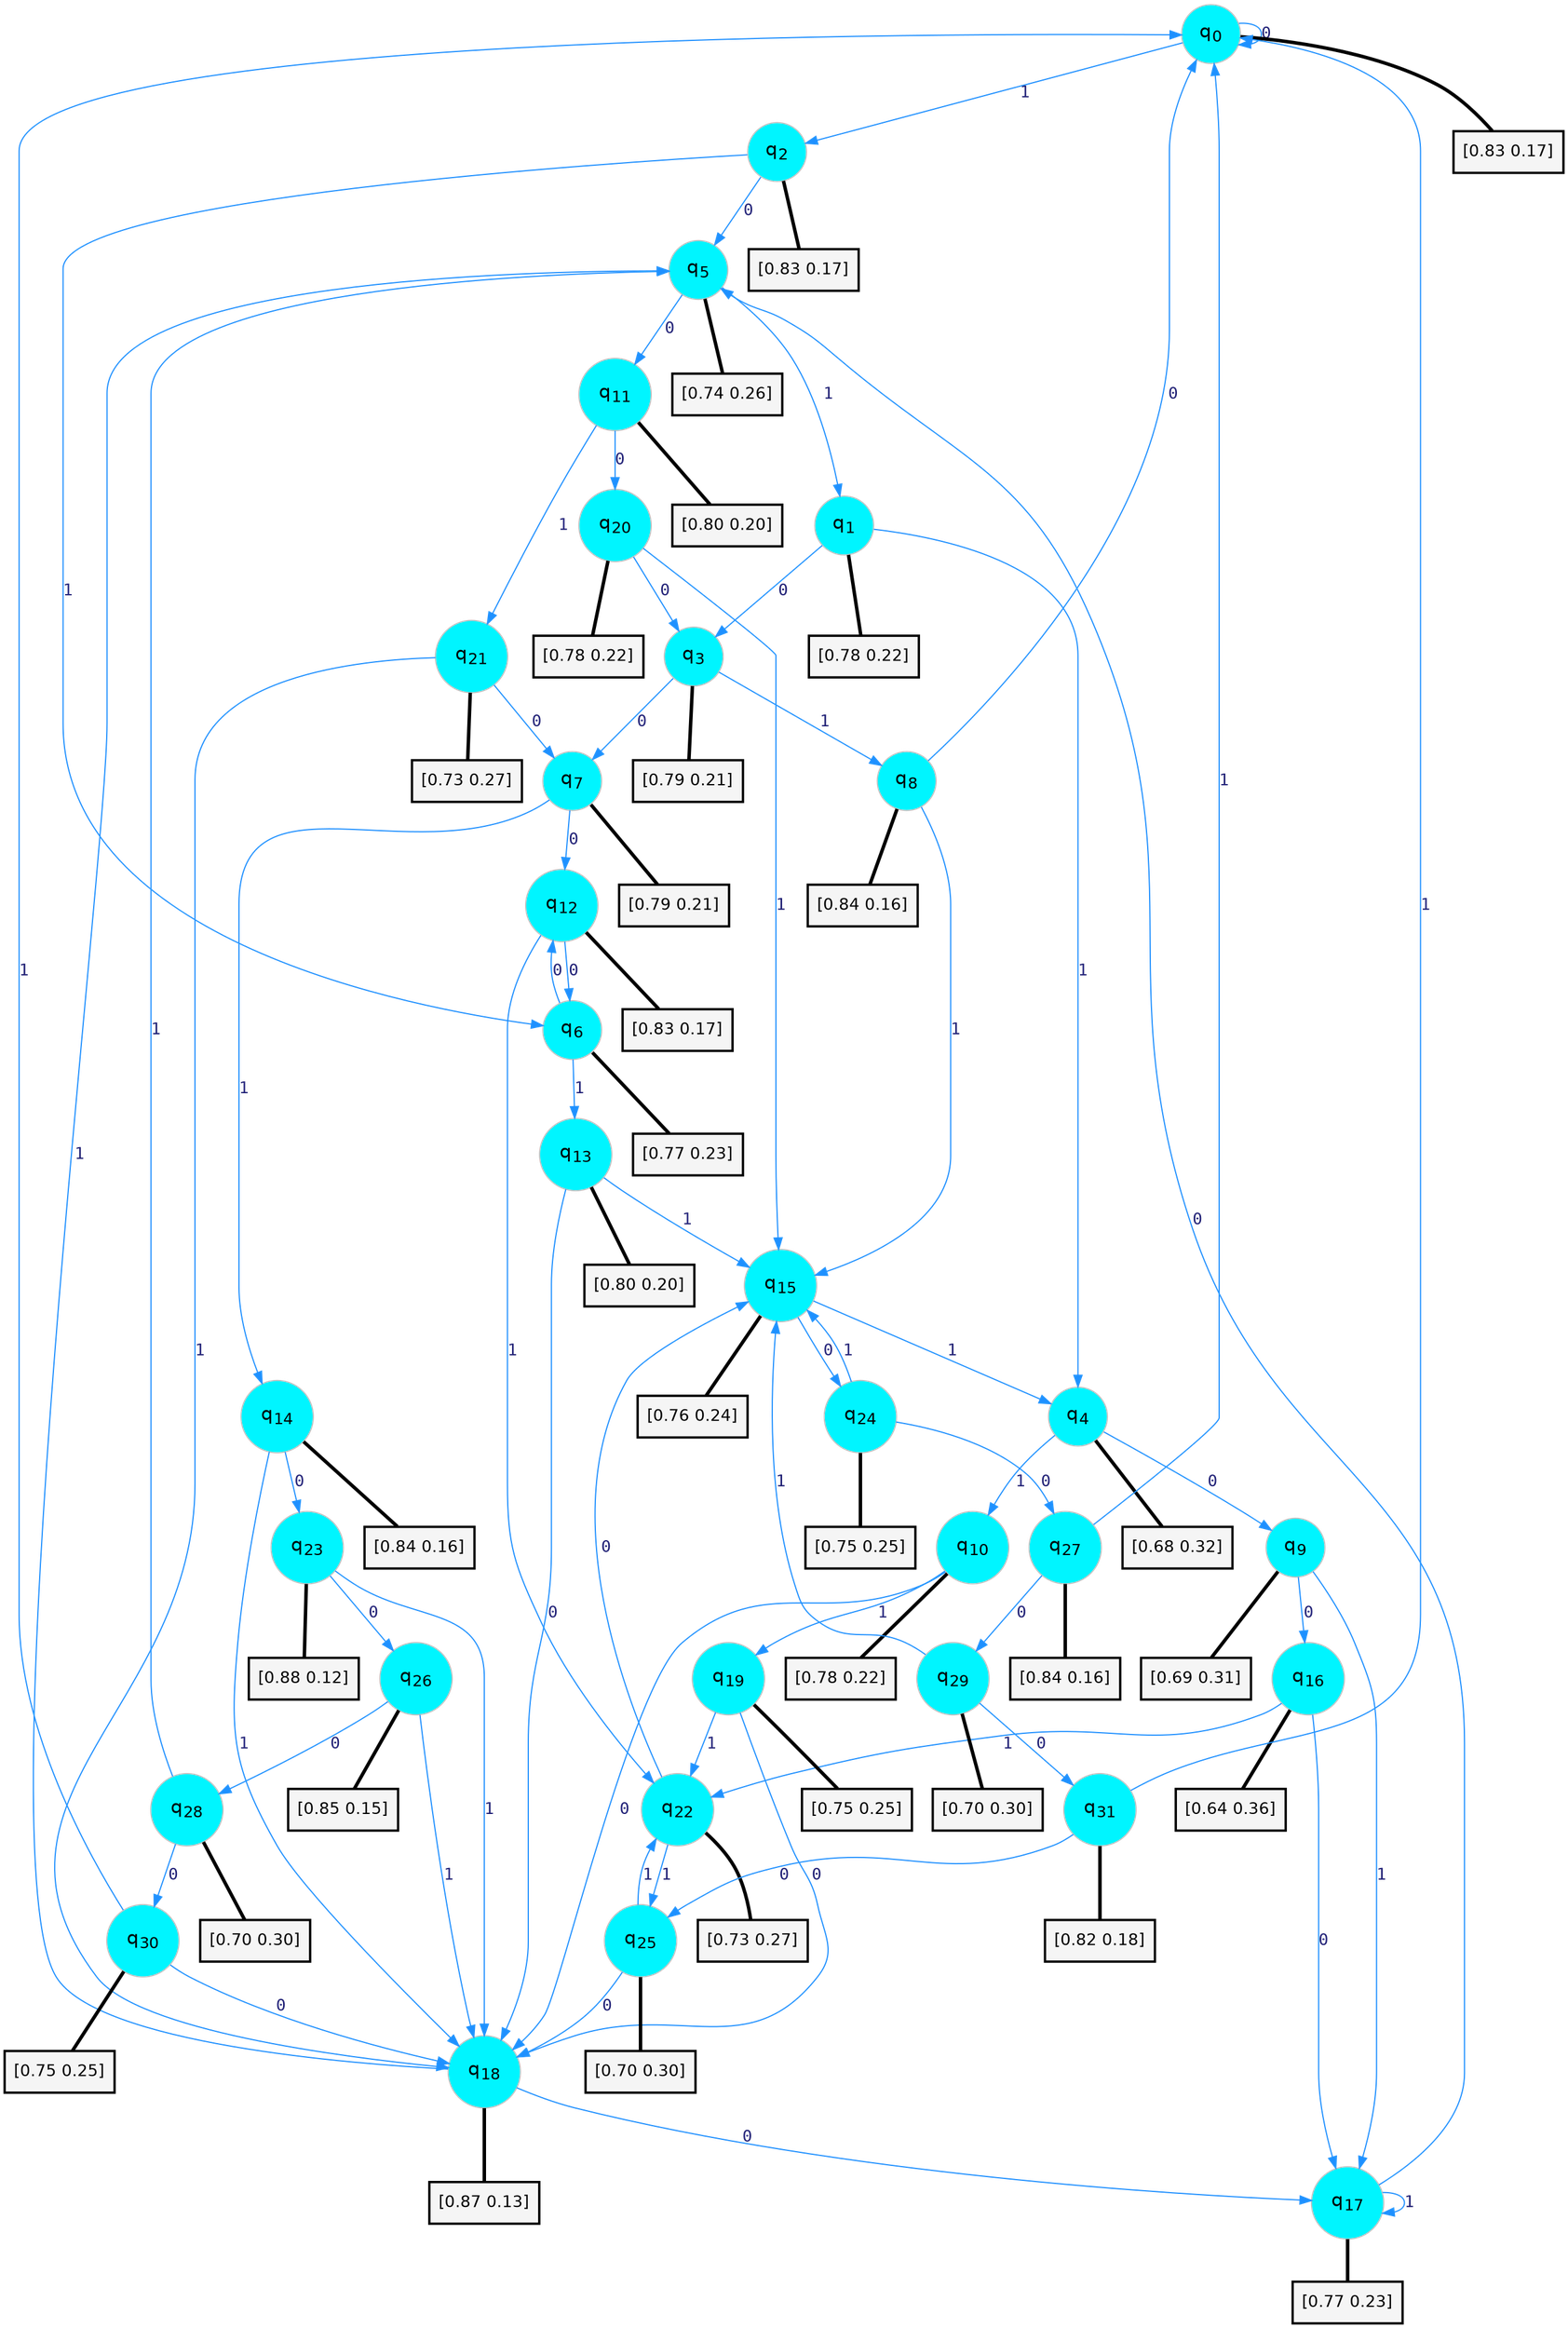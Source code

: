 digraph G {
graph [
bgcolor=transparent, dpi=300, rankdir=TD, size="40,25"];
node [
color=gray, fillcolor=turquoise1, fontcolor=black, fontname=Helvetica, fontsize=16, fontweight=bold, shape=circle, style=filled];
edge [
arrowsize=1, color=dodgerblue1, fontcolor=midnightblue, fontname=courier, fontweight=bold, penwidth=1, style=solid, weight=20];
0[label=<q<SUB>0</SUB>>];
1[label=<q<SUB>1</SUB>>];
2[label=<q<SUB>2</SUB>>];
3[label=<q<SUB>3</SUB>>];
4[label=<q<SUB>4</SUB>>];
5[label=<q<SUB>5</SUB>>];
6[label=<q<SUB>6</SUB>>];
7[label=<q<SUB>7</SUB>>];
8[label=<q<SUB>8</SUB>>];
9[label=<q<SUB>9</SUB>>];
10[label=<q<SUB>10</SUB>>];
11[label=<q<SUB>11</SUB>>];
12[label=<q<SUB>12</SUB>>];
13[label=<q<SUB>13</SUB>>];
14[label=<q<SUB>14</SUB>>];
15[label=<q<SUB>15</SUB>>];
16[label=<q<SUB>16</SUB>>];
17[label=<q<SUB>17</SUB>>];
18[label=<q<SUB>18</SUB>>];
19[label=<q<SUB>19</SUB>>];
20[label=<q<SUB>20</SUB>>];
21[label=<q<SUB>21</SUB>>];
22[label=<q<SUB>22</SUB>>];
23[label=<q<SUB>23</SUB>>];
24[label=<q<SUB>24</SUB>>];
25[label=<q<SUB>25</SUB>>];
26[label=<q<SUB>26</SUB>>];
27[label=<q<SUB>27</SUB>>];
28[label=<q<SUB>28</SUB>>];
29[label=<q<SUB>29</SUB>>];
30[label=<q<SUB>30</SUB>>];
31[label=<q<SUB>31</SUB>>];
32[label="[0.83 0.17]", shape=box,fontcolor=black, fontname=Helvetica, fontsize=14, penwidth=2, fillcolor=whitesmoke,color=black];
33[label="[0.78 0.22]", shape=box,fontcolor=black, fontname=Helvetica, fontsize=14, penwidth=2, fillcolor=whitesmoke,color=black];
34[label="[0.83 0.17]", shape=box,fontcolor=black, fontname=Helvetica, fontsize=14, penwidth=2, fillcolor=whitesmoke,color=black];
35[label="[0.79 0.21]", shape=box,fontcolor=black, fontname=Helvetica, fontsize=14, penwidth=2, fillcolor=whitesmoke,color=black];
36[label="[0.68 0.32]", shape=box,fontcolor=black, fontname=Helvetica, fontsize=14, penwidth=2, fillcolor=whitesmoke,color=black];
37[label="[0.74 0.26]", shape=box,fontcolor=black, fontname=Helvetica, fontsize=14, penwidth=2, fillcolor=whitesmoke,color=black];
38[label="[0.77 0.23]", shape=box,fontcolor=black, fontname=Helvetica, fontsize=14, penwidth=2, fillcolor=whitesmoke,color=black];
39[label="[0.79 0.21]", shape=box,fontcolor=black, fontname=Helvetica, fontsize=14, penwidth=2, fillcolor=whitesmoke,color=black];
40[label="[0.84 0.16]", shape=box,fontcolor=black, fontname=Helvetica, fontsize=14, penwidth=2, fillcolor=whitesmoke,color=black];
41[label="[0.69 0.31]", shape=box,fontcolor=black, fontname=Helvetica, fontsize=14, penwidth=2, fillcolor=whitesmoke,color=black];
42[label="[0.78 0.22]", shape=box,fontcolor=black, fontname=Helvetica, fontsize=14, penwidth=2, fillcolor=whitesmoke,color=black];
43[label="[0.80 0.20]", shape=box,fontcolor=black, fontname=Helvetica, fontsize=14, penwidth=2, fillcolor=whitesmoke,color=black];
44[label="[0.83 0.17]", shape=box,fontcolor=black, fontname=Helvetica, fontsize=14, penwidth=2, fillcolor=whitesmoke,color=black];
45[label="[0.80 0.20]", shape=box,fontcolor=black, fontname=Helvetica, fontsize=14, penwidth=2, fillcolor=whitesmoke,color=black];
46[label="[0.84 0.16]", shape=box,fontcolor=black, fontname=Helvetica, fontsize=14, penwidth=2, fillcolor=whitesmoke,color=black];
47[label="[0.76 0.24]", shape=box,fontcolor=black, fontname=Helvetica, fontsize=14, penwidth=2, fillcolor=whitesmoke,color=black];
48[label="[0.64 0.36]", shape=box,fontcolor=black, fontname=Helvetica, fontsize=14, penwidth=2, fillcolor=whitesmoke,color=black];
49[label="[0.77 0.23]", shape=box,fontcolor=black, fontname=Helvetica, fontsize=14, penwidth=2, fillcolor=whitesmoke,color=black];
50[label="[0.87 0.13]", shape=box,fontcolor=black, fontname=Helvetica, fontsize=14, penwidth=2, fillcolor=whitesmoke,color=black];
51[label="[0.75 0.25]", shape=box,fontcolor=black, fontname=Helvetica, fontsize=14, penwidth=2, fillcolor=whitesmoke,color=black];
52[label="[0.78 0.22]", shape=box,fontcolor=black, fontname=Helvetica, fontsize=14, penwidth=2, fillcolor=whitesmoke,color=black];
53[label="[0.73 0.27]", shape=box,fontcolor=black, fontname=Helvetica, fontsize=14, penwidth=2, fillcolor=whitesmoke,color=black];
54[label="[0.73 0.27]", shape=box,fontcolor=black, fontname=Helvetica, fontsize=14, penwidth=2, fillcolor=whitesmoke,color=black];
55[label="[0.88 0.12]", shape=box,fontcolor=black, fontname=Helvetica, fontsize=14, penwidth=2, fillcolor=whitesmoke,color=black];
56[label="[0.75 0.25]", shape=box,fontcolor=black, fontname=Helvetica, fontsize=14, penwidth=2, fillcolor=whitesmoke,color=black];
57[label="[0.70 0.30]", shape=box,fontcolor=black, fontname=Helvetica, fontsize=14, penwidth=2, fillcolor=whitesmoke,color=black];
58[label="[0.85 0.15]", shape=box,fontcolor=black, fontname=Helvetica, fontsize=14, penwidth=2, fillcolor=whitesmoke,color=black];
59[label="[0.84 0.16]", shape=box,fontcolor=black, fontname=Helvetica, fontsize=14, penwidth=2, fillcolor=whitesmoke,color=black];
60[label="[0.70 0.30]", shape=box,fontcolor=black, fontname=Helvetica, fontsize=14, penwidth=2, fillcolor=whitesmoke,color=black];
61[label="[0.70 0.30]", shape=box,fontcolor=black, fontname=Helvetica, fontsize=14, penwidth=2, fillcolor=whitesmoke,color=black];
62[label="[0.75 0.25]", shape=box,fontcolor=black, fontname=Helvetica, fontsize=14, penwidth=2, fillcolor=whitesmoke,color=black];
63[label="[0.82 0.18]", shape=box,fontcolor=black, fontname=Helvetica, fontsize=14, penwidth=2, fillcolor=whitesmoke,color=black];
0->0 [label=0];
0->2 [label=1];
0->32 [arrowhead=none, penwidth=3,color=black];
1->3 [label=0];
1->4 [label=1];
1->33 [arrowhead=none, penwidth=3,color=black];
2->5 [label=0];
2->6 [label=1];
2->34 [arrowhead=none, penwidth=3,color=black];
3->7 [label=0];
3->8 [label=1];
3->35 [arrowhead=none, penwidth=3,color=black];
4->9 [label=0];
4->10 [label=1];
4->36 [arrowhead=none, penwidth=3,color=black];
5->11 [label=0];
5->1 [label=1];
5->37 [arrowhead=none, penwidth=3,color=black];
6->12 [label=0];
6->13 [label=1];
6->38 [arrowhead=none, penwidth=3,color=black];
7->12 [label=0];
7->14 [label=1];
7->39 [arrowhead=none, penwidth=3,color=black];
8->0 [label=0];
8->15 [label=1];
8->40 [arrowhead=none, penwidth=3,color=black];
9->16 [label=0];
9->17 [label=1];
9->41 [arrowhead=none, penwidth=3,color=black];
10->18 [label=0];
10->19 [label=1];
10->42 [arrowhead=none, penwidth=3,color=black];
11->20 [label=0];
11->21 [label=1];
11->43 [arrowhead=none, penwidth=3,color=black];
12->6 [label=0];
12->22 [label=1];
12->44 [arrowhead=none, penwidth=3,color=black];
13->18 [label=0];
13->15 [label=1];
13->45 [arrowhead=none, penwidth=3,color=black];
14->23 [label=0];
14->18 [label=1];
14->46 [arrowhead=none, penwidth=3,color=black];
15->24 [label=0];
15->4 [label=1];
15->47 [arrowhead=none, penwidth=3,color=black];
16->17 [label=0];
16->22 [label=1];
16->48 [arrowhead=none, penwidth=3,color=black];
17->5 [label=0];
17->17 [label=1];
17->49 [arrowhead=none, penwidth=3,color=black];
18->17 [label=0];
18->5 [label=1];
18->50 [arrowhead=none, penwidth=3,color=black];
19->18 [label=0];
19->22 [label=1];
19->51 [arrowhead=none, penwidth=3,color=black];
20->3 [label=0];
20->15 [label=1];
20->52 [arrowhead=none, penwidth=3,color=black];
21->7 [label=0];
21->18 [label=1];
21->53 [arrowhead=none, penwidth=3,color=black];
22->15 [label=0];
22->25 [label=1];
22->54 [arrowhead=none, penwidth=3,color=black];
23->26 [label=0];
23->18 [label=1];
23->55 [arrowhead=none, penwidth=3,color=black];
24->27 [label=0];
24->15 [label=1];
24->56 [arrowhead=none, penwidth=3,color=black];
25->18 [label=0];
25->22 [label=1];
25->57 [arrowhead=none, penwidth=3,color=black];
26->28 [label=0];
26->18 [label=1];
26->58 [arrowhead=none, penwidth=3,color=black];
27->29 [label=0];
27->0 [label=1];
27->59 [arrowhead=none, penwidth=3,color=black];
28->30 [label=0];
28->5 [label=1];
28->60 [arrowhead=none, penwidth=3,color=black];
29->31 [label=0];
29->15 [label=1];
29->61 [arrowhead=none, penwidth=3,color=black];
30->18 [label=0];
30->0 [label=1];
30->62 [arrowhead=none, penwidth=3,color=black];
31->25 [label=0];
31->0 [label=1];
31->63 [arrowhead=none, penwidth=3,color=black];
}
